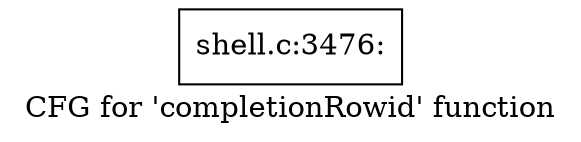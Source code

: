 digraph "CFG for 'completionRowid' function" {
	label="CFG for 'completionRowid' function";

	Node0x5602768d8110 [shape=record,label="{shell.c:3476:}"];
}
